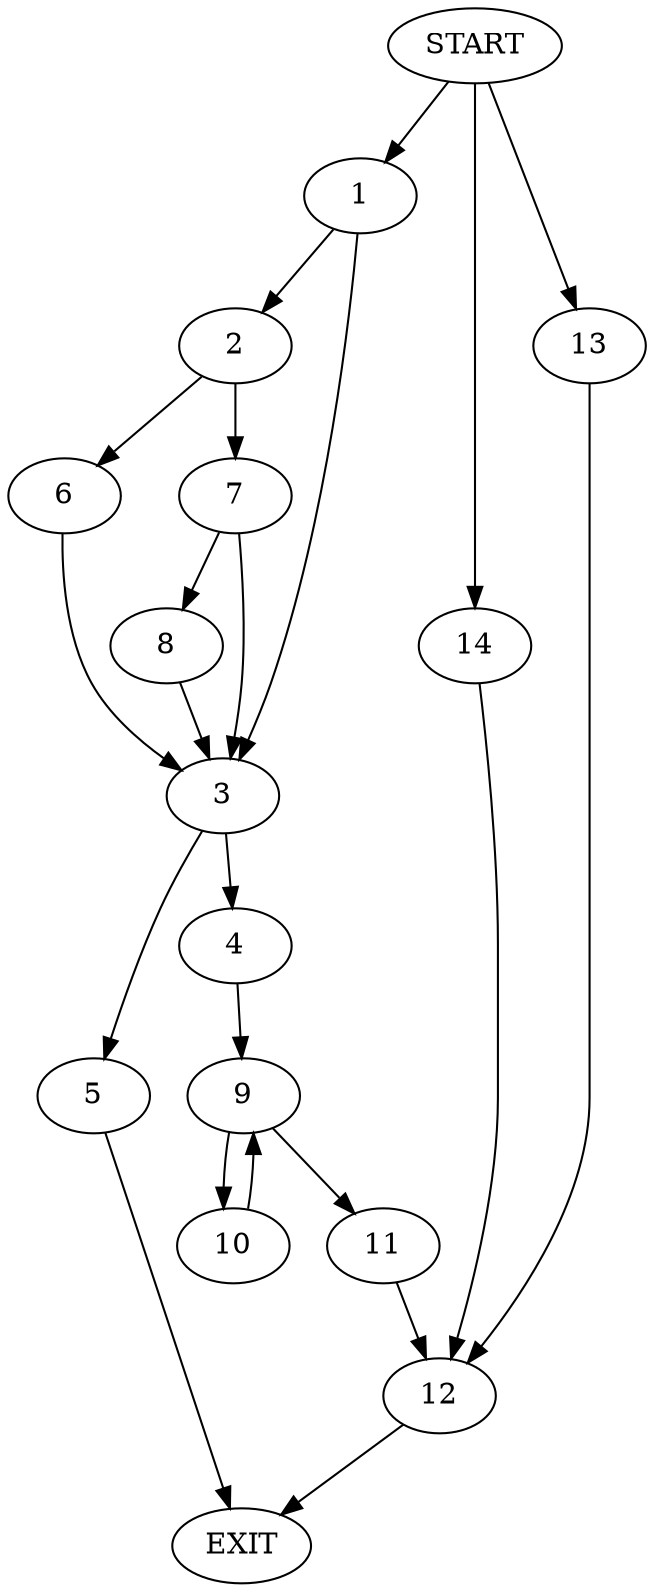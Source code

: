 digraph {
0 [label="START"]
15 [label="EXIT"]
0 -> 1
1 -> 2
1 -> 3
3 -> 4
3 -> 5
2 -> 6
2 -> 7
6 -> 3
7 -> 3
7 -> 8
8 -> 3
5 -> 15
4 -> 9
9 -> 10
9 -> 11
10 -> 9
11 -> 12
12 -> 15
0 -> 13
13 -> 12
0 -> 14
14 -> 12
}
